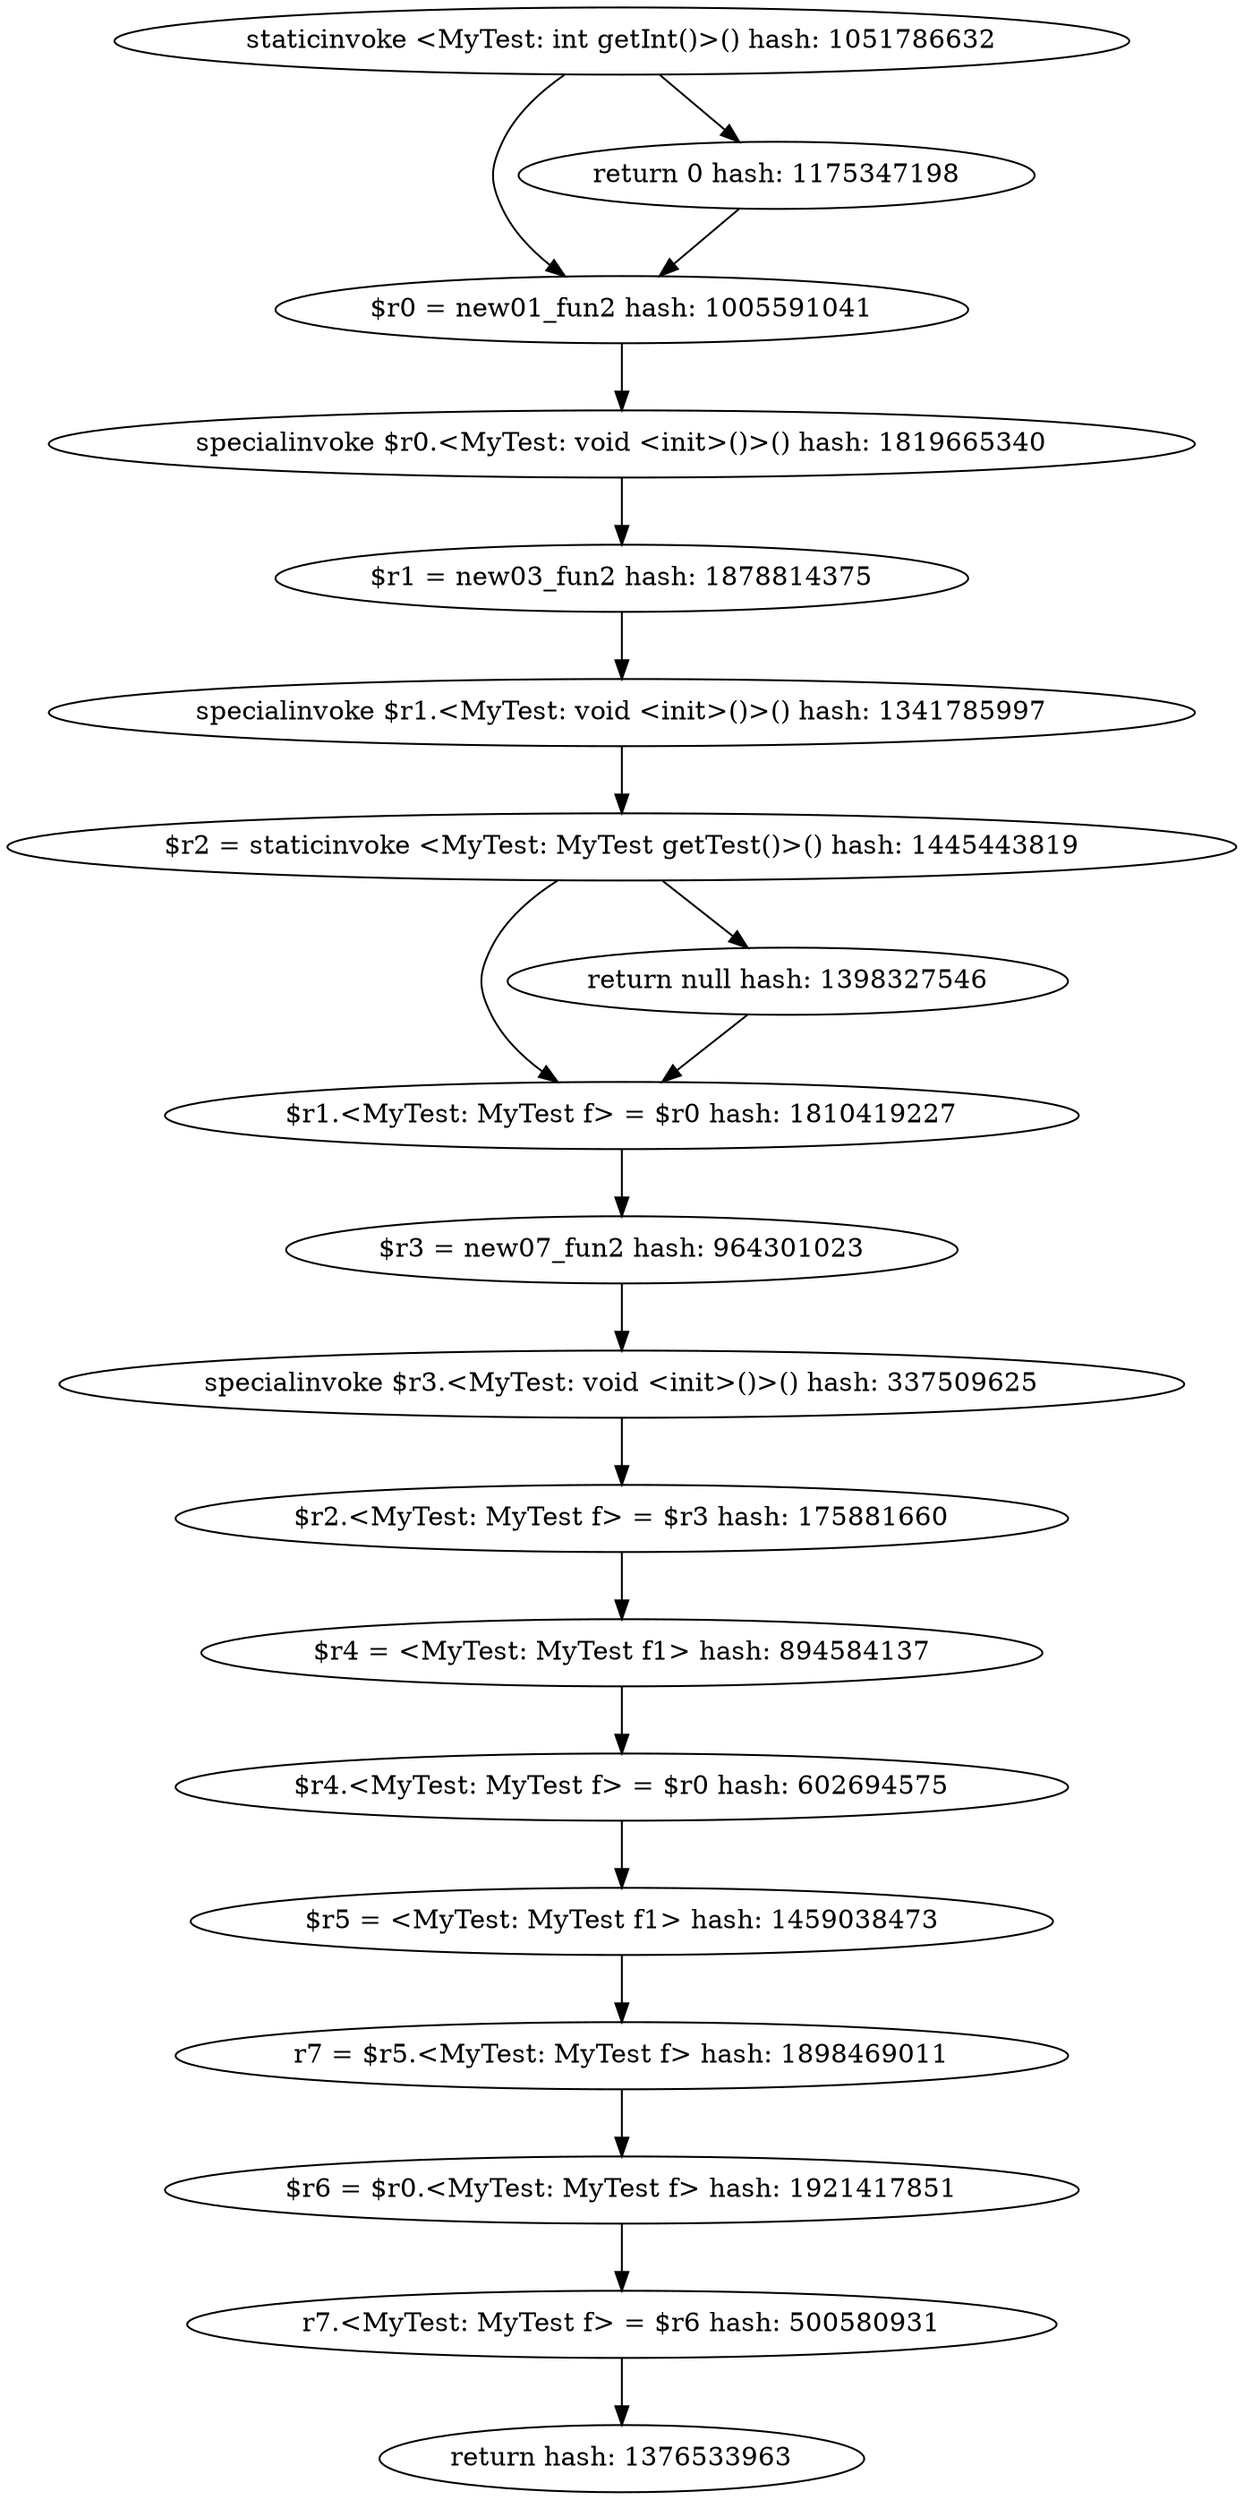 digraph "./target2-mine/MyTest.fun2.intra.debug" {
    "staticinvoke <MyTest: int getInt()>() hash: 1051786632";
    "$r0 = new01_fun2 hash: 1005591041";
    "specialinvoke $r0.<MyTest: void <init>()>() hash: 1819665340";
    "$r1 = new03_fun2 hash: 1878814375";
    "specialinvoke $r1.<MyTest: void <init>()>() hash: 1341785997";
    "$r2 = staticinvoke <MyTest: MyTest getTest()>() hash: 1445443819";
    "$r1.<MyTest: MyTest f> = $r0 hash: 1810419227";
    "$r3 = new07_fun2 hash: 964301023";
    "specialinvoke $r3.<MyTest: void <init>()>() hash: 337509625";
    "$r2.<MyTest: MyTest f> = $r3 hash: 175881660";
    "$r4 = <MyTest: MyTest f1> hash: 894584137";
    "$r4.<MyTest: MyTest f> = $r0 hash: 602694575";
    "$r5 = <MyTest: MyTest f1> hash: 1459038473";
    "r7 = $r5.<MyTest: MyTest f> hash: 1898469011";
    "$r6 = $r0.<MyTest: MyTest f> hash: 1921417851";
    "r7.<MyTest: MyTest f> = $r6 hash: 500580931";
    "return hash: 1376533963";
    "return 0 hash: 1175347198";
    "return null hash: 1398327546";
    "staticinvoke <MyTest: int getInt()>() hash: 1051786632"->"return 0 hash: 1175347198";
    "staticinvoke <MyTest: int getInt()>() hash: 1051786632"->"$r0 = new01_fun2 hash: 1005591041";
    "$r0 = new01_fun2 hash: 1005591041"->"specialinvoke $r0.<MyTest: void <init>()>() hash: 1819665340";
    "specialinvoke $r0.<MyTest: void <init>()>() hash: 1819665340"->"$r1 = new03_fun2 hash: 1878814375";
    "$r1 = new03_fun2 hash: 1878814375"->"specialinvoke $r1.<MyTest: void <init>()>() hash: 1341785997";
    "specialinvoke $r1.<MyTest: void <init>()>() hash: 1341785997"->"$r2 = staticinvoke <MyTest: MyTest getTest()>() hash: 1445443819";
    "$r2 = staticinvoke <MyTest: MyTest getTest()>() hash: 1445443819"->"return null hash: 1398327546";
    "$r2 = staticinvoke <MyTest: MyTest getTest()>() hash: 1445443819"->"$r1.<MyTest: MyTest f> = $r0 hash: 1810419227";
    "$r1.<MyTest: MyTest f> = $r0 hash: 1810419227"->"$r3 = new07_fun2 hash: 964301023";
    "$r3 = new07_fun2 hash: 964301023"->"specialinvoke $r3.<MyTest: void <init>()>() hash: 337509625";
    "specialinvoke $r3.<MyTest: void <init>()>() hash: 337509625"->"$r2.<MyTest: MyTest f> = $r3 hash: 175881660";
    "$r2.<MyTest: MyTest f> = $r3 hash: 175881660"->"$r4 = <MyTest: MyTest f1> hash: 894584137";
    "$r4 = <MyTest: MyTest f1> hash: 894584137"->"$r4.<MyTest: MyTest f> = $r0 hash: 602694575";
    "$r4.<MyTest: MyTest f> = $r0 hash: 602694575"->"$r5 = <MyTest: MyTest f1> hash: 1459038473";
    "$r5 = <MyTest: MyTest f1> hash: 1459038473"->"r7 = $r5.<MyTest: MyTest f> hash: 1898469011";
    "r7 = $r5.<MyTest: MyTest f> hash: 1898469011"->"$r6 = $r0.<MyTest: MyTest f> hash: 1921417851";
    "$r6 = $r0.<MyTest: MyTest f> hash: 1921417851"->"r7.<MyTest: MyTest f> = $r6 hash: 500580931";
    "r7.<MyTest: MyTest f> = $r6 hash: 500580931"->"return hash: 1376533963";
    "return 0 hash: 1175347198"->"$r0 = new01_fun2 hash: 1005591041";
    "return null hash: 1398327546"->"$r1.<MyTest: MyTest f> = $r0 hash: 1810419227";
}
